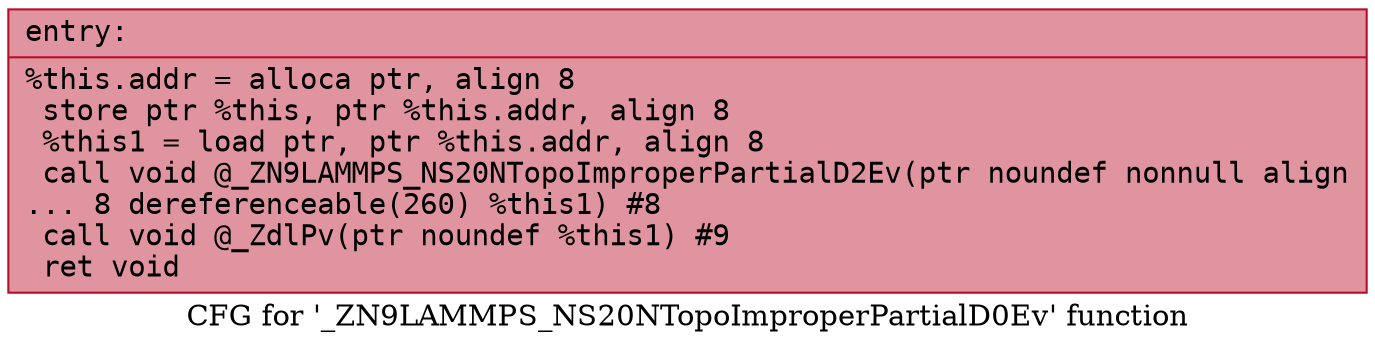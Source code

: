 digraph "CFG for '_ZN9LAMMPS_NS20NTopoImproperPartialD0Ev' function" {
	label="CFG for '_ZN9LAMMPS_NS20NTopoImproperPartialD0Ev' function";

	Node0x5591cf518760 [shape=record,color="#b70d28ff", style=filled, fillcolor="#b70d2870" fontname="Courier",label="{entry:\l|  %this.addr = alloca ptr, align 8\l  store ptr %this, ptr %this.addr, align 8\l  %this1 = load ptr, ptr %this.addr, align 8\l  call void @_ZN9LAMMPS_NS20NTopoImproperPartialD2Ev(ptr noundef nonnull align\l... 8 dereferenceable(260) %this1) #8\l  call void @_ZdlPv(ptr noundef %this1) #9\l  ret void\l}"];
}
